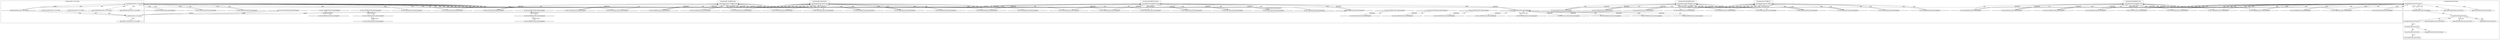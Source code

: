 digraph G {
	"10.1.80.1:42321#ServerID_OuterContainerID"->"1_fwatchdog#ServerID_76c96688d7-jrg4c"[ label="GET" ];
	"1_fwatchdog#ServerID_76c96688d7-jrg4c"->"10.1.80.1:42321#ServerID_OuterContainerID"[ label="RESPONSE" ];
	"10.1.80.1:42320#ServerID_OuterContainerID"->"1_fwatchdog#ServerID_76c96688d7-jrg4c"[ label="GET" ];
	"1_fwatchdog#ServerID_76c96688d7-jrg4c"->"10.1.80.1:42320#ServerID_OuterContainerID"[ label="RESPONSE" ];
	"10.1.80.1:55468#ServerID_OuterContainerID"->"1_fwatchdog#ServerID_6df85d7674-grtsk"[ label="GET" ];
	"1_fwatchdog#ServerID_6df85d7674-grtsk"->"10.1.80.1:55468#ServerID_OuterContainerID"[ label="RESPONSE" ];
	"10.1.80.1:55470#ServerID_OuterContainerID"->"1_fwatchdog#ServerID_6df85d7674-grtsk"[ label="GET" ];
	"10.1.80.1:60240#ServerID_OuterContainerID"->"1_fwatchdog#ServerID_8665dd9487-pw5j6"[ label="GET" ];
	"1_fwatchdog#ServerID_6df85d7674-grtsk"->"10.1.80.1:55470#ServerID_OuterContainerID"[ label="RESPONSE" ];
	"1_fwatchdog#ServerID_8665dd9487-pw5j6"->"10.1.80.1:60240#ServerID_OuterContainerID"[ label="RESPONSE" ];
	"10.1.80.1:60238#ServerID_OuterContainerID"->"1_fwatchdog#ServerID_8665dd9487-pw5j6"[ label="GET" ];
	"1_fwatchdog#ServerID_8665dd9487-pw5j6"->"10.1.80.1:60238#ServerID_OuterContainerID"[ label="RESPONSE" ];
	"10.1.80.1:49504#ServerID_OuterContainerID"->"1_fwatchdog#ServerID_5f846fd567-srhtc"[ label="GET" ];
	"10.1.80.1:49502#ServerID_OuterContainerID"->"1_fwatchdog#ServerID_5f846fd567-srhtc"[ label="GET" ];
	"1_fwatchdog#ServerID_5f846fd567-srhtc"->"10.1.80.1:49504#ServerID_OuterContainerID"[ label="RESPONSE" ];
	"1_fwatchdog#ServerID_5f846fd567-srhtc"->"10.1.80.1:49502#ServerID_OuterContainerID"[ label="RESPONSE" ];
	"10.1.80.1:42360#ServerID_OuterContainerID"->"1_fwatchdog#ServerID_76c96688d7-jrg4c"[ label="GET" ];
	"10.1.80.1:42358#ServerID_OuterContainerID"->"1_fwatchdog#ServerID_76c96688d7-jrg4c"[ label="GET" ];
	"1_fwatchdog#ServerID_76c96688d7-jrg4c"->"10.1.80.1:42360#ServerID_OuterContainerID"[ label="RESPONSE" ];
	"1_fwatchdog#ServerID_76c96688d7-jrg4c"->"10.1.80.1:42358#ServerID_OuterContainerID"[ label="RESPONSE" ];
	"10.1.80.247:44834#ServerID_OuterContainerID"->"1_fwatchdog#ServerID_6df85d7674-grtsk"[ label="POST" ];
	"1_fwatchdog#ServerID_6df85d7674-grtsk"->"gateway:8080#ServerID_OuterContainerID"[ label="POST" ];
	"1_fwatchdog#ServerID_6df85d7674-grtsk"->"10.1.80.247:8080#ServerID_OuterContainerID"[ label="POST" ];
	"10.1.80.247:39364#ServerID_OuterContainerID"->"1_fwatchdog#ServerID_5f846fd567-srhtc"[ label="POST" ];
	"1_fwatchdog#ServerID_5f846fd567-srhtc"->"10.1.80.247:39364#ServerID_OuterContainerID"[ label="RESPONSE" ];
	"10.1.80.247:8080#ServerID_OuterContainerID"->"1_fwatchdog#ServerID_6df85d7674-grtsk"[ label="RESPONSE" ];
	"gateway:8080#ServerID_OuterContainerID"->"1_fwatchdog#ServerID_6df85d7674-grtsk"[ label="RESPONSE" ];
	"1_fwatchdog#ServerID_6df85d7674-grtsk"->"10.1.80.247:44834#ServerID_OuterContainerID"[ label="RESPONSE" ];
	"10.1.80.1:55518#ServerID_OuterContainerID"->"1_fwatchdog#ServerID_6df85d7674-grtsk"[ label="GET" ];
	"1_fwatchdog#ServerID_6df85d7674-grtsk"->"10.1.80.1:55518#ServerID_OuterContainerID"[ label="RESPONSE" ];
	"10.1.80.1:55516#ServerID_OuterContainerID"->"1_fwatchdog#ServerID_6df85d7674-grtsk"[ label="GET" ];
	"10.1.80.1:60287#ServerID_OuterContainerID"->"1_fwatchdog#ServerID_8665dd9487-pw5j6"[ label="GET" ];
	"1_fwatchdog#ServerID_6df85d7674-grtsk"->"10.1.80.1:55516#ServerID_OuterContainerID"[ label="RESPONSE" ];
	"10.1.80.1:60286#ServerID_OuterContainerID"->"1_fwatchdog#ServerID_8665dd9487-pw5j6"[ label="GET" ];
	"1_fwatchdog#ServerID_8665dd9487-pw5j6"->"10.1.80.1:60287#ServerID_OuterContainerID"[ label="RESPONSE" ];
	"1_fwatchdog#ServerID_8665dd9487-pw5j6"->"10.1.80.1:60286#ServerID_OuterContainerID"[ label="RESPONSE" ];
	"10.1.80.1:49548#ServerID_OuterContainerID"->"1_fwatchdog#ServerID_5f846fd567-srhtc"[ label="GET" ];
	"10.1.80.1:49550#ServerID_OuterContainerID"->"1_fwatchdog#ServerID_5f846fd567-srhtc"[ label="GET" ];
	"1_fwatchdog#ServerID_5f846fd567-srhtc"->"10.1.80.1:49550#ServerID_OuterContainerID"[ label="RESPONSE" ];
	"1_fwatchdog#ServerID_5f846fd567-srhtc"->"10.1.80.1:49548#ServerID_OuterContainerID"[ label="RESPONSE" ];
	"10.1.80.1:42398#ServerID_OuterContainerID"->"1_fwatchdog#ServerID_76c96688d7-jrg4c"[ label="GET" ];
	"1_fwatchdog#ServerID_76c96688d7-jrg4c"->"10.1.80.1:42398#ServerID_OuterContainerID"[ label="RESPONSE" ];
	"1_fwatchdog#ServerID_76c96688d7-jrg4c"->"10.1.80.1:42396#ServerID_OuterContainerID"[ label="RESPONSE" ];
	"10.1.80.1:42396#ServerID_OuterContainerID"->"1_fwatchdog#ServerID_76c96688d7-jrg4c"[ label="GET" ];
	"10.1.80.1:55540#ServerID_OuterContainerID"->"1_fwatchdog#ServerID_6df85d7674-grtsk"[ label="GET" ];
	"1_fwatchdog#ServerID_6df85d7674-grtsk"->"10.1.80.1:55540#ServerID_OuterContainerID"[ label="RESPONSE" ];
	"10.1.80.1:55542#ServerID_OuterContainerID"->"1_fwatchdog#ServerID_6df85d7674-grtsk"[ label="GET" ];
	"1_fwatchdog#ServerID_6df85d7674-grtsk"->"10.1.80.1:55542#ServerID_OuterContainerID"[ label="RESPONSE" ];
	"10.1.80.1:42296#ServerID_OuterContainerID"->"1_fwatchdog#ServerID_a29a01b54a18"[ label="read" ];
	"10.1.80.1:42298#ServerID_OuterContainerID"->"1_fwatchdog#ServerID_a29a01b54a18"[ label="read" ];
	"1_fwatchdog#ServerID_a29a01b54a18"->"10.1.80.1:42298#ServerID_OuterContainerID"[ label="write" ];
	"1_fwatchdog#ServerID_a29a01b54a18"->"10.1.80.1:42296#ServerID_OuterContainerID"[ label="write" ];
	"10.1.80.1:55436#ServerID_OuterContainerID"->"1_fwatchdog#ServerID_3113a7a2a86a"[ label="read" ];
	"1_fwatchdog#ServerID_3113a7a2a86a"->"10.1.80.1:55436#ServerID_OuterContainerID"[ label="write" ];
	"10.1.80.1:55438#ServerID_OuterContainerID"->"1_fwatchdog#ServerID_3113a7a2a86a"[ label="read" ];
	"1_fwatchdog#ServerID_3113a7a2a86a"->"10.1.80.1:55438#ServerID_OuterContainerID"[ label="write" ];
	"10.1.80.1:60206#ServerID_OuterContainerID"->"1_fwatchdog#ServerID_c5e73ff9475e"[ label="read" ];
	"10.1.80.1:60208#ServerID_OuterContainerID"->"1_fwatchdog#ServerID_c5e73ff9475e"[ label="read" ];
	"1_fwatchdog#ServerID_c5e73ff9475e"->"10.1.80.1:60208#ServerID_OuterContainerID"[ label="write" ];
	"1_fwatchdog#ServerID_c5e73ff9475e"->"10.1.80.1:60206#ServerID_OuterContainerID"[ label="write" ];
	"10.1.80.1:49468#ServerID_OuterContainerID"->"1_fwatchdog#ServerID_9c632c9c841a"[ label="read" ];
	"10.1.80.1:49470#ServerID_OuterContainerID"->"1_fwatchdog#ServerID_9c632c9c841a"[ label="read" ];
	"1_fwatchdog#ServerID_9c632c9c841a"->"10.1.80.1:49470#ServerID_OuterContainerID"[ label="write" ];
	"10.1.80.1:42320#ServerID_OuterContainerID"->"1_fwatchdog#ServerID_a29a01b54a18"[ label="read" ];
	"1_fwatchdog#ServerID_9c632c9c841a"->"10.1.80.1:49468#ServerID_OuterContainerID"[ label="write" ];
	"10.1.80.1:42321#ServerID_OuterContainerID"->"1_fwatchdog#ServerID_a29a01b54a18"[ label="read" ];
	"10.1.80.1:60310#ServerID_OuterContainerID"->"1_fwatchdog#ServerID_8665dd9487-pw5j6"[ label="GET" ];
	"10.1.80.1:60312#ServerID_OuterContainerID"->"1_fwatchdog#ServerID_8665dd9487-pw5j6"[ label="GET" ];
	"1_fwatchdog#ServerID_8665dd9487-pw5j6"->"10.1.80.1:60312#ServerID_OuterContainerID"[ label="RESPONSE" ];
	"1_fwatchdog#ServerID_8665dd9487-pw5j6"->"10.1.80.1:60310#ServerID_OuterContainerID"[ label="RESPONSE" ];
	"10.1.80.1:49576#ServerID_OuterContainerID"->"1_fwatchdog#ServerID_5f846fd567-srhtc"[ label="GET" ];
	"1_fwatchdog#ServerID_5f846fd567-srhtc"->"10.1.80.1:49576#ServerID_OuterContainerID"[ label="RESPONSE" ];
	"10.1.80.1:49578#ServerID_OuterContainerID"->"1_fwatchdog#ServerID_5f846fd567-srhtc"[ label="GET" ];
	"1_fwatchdog#ServerID_5f846fd567-srhtc"->"10.1.80.1:49578#ServerID_OuterContainerID"[ label="RESPONSE" ];
	"10.1.80.1:42426#ServerID_OuterContainerID"->"1_fwatchdog#ServerID_76c96688d7-jrg4c"[ label="GET" ];
	"1_fwatchdog#ServerID_76c96688d7-jrg4c"->"10.1.80.1:42426#ServerID_OuterContainerID"[ label="RESPONSE" ];
	"10.1.80.1:42424#ServerID_OuterContainerID"->"1_fwatchdog#ServerID_76c96688d7-jrg4c"[ label="GET" ];
	"1_fwatchdog#ServerID_76c96688d7-jrg4c"->"10.1.80.1:42424#ServerID_OuterContainerID"[ label="RESPONSE" ];
	"10.1.80.1:55574#ServerID_OuterContainerID"->"1_fwatchdog#ServerID_6df85d7674-grtsk"[ label="GET" ];
	"10.1.80.1:55572#ServerID_OuterContainerID"->"1_fwatchdog#ServerID_6df85d7674-grtsk"[ label="GET" ];
	"1_fwatchdog#ServerID_6df85d7674-grtsk"->"10.1.80.1:55574#ServerID_OuterContainerID"[ label="RESPONSE" ];
	"1_fwatchdog#ServerID_6df85d7674-grtsk"->"10.1.80.1:55572#ServerID_OuterContainerID"[ label="RESPONSE" ];
	"10.1.80.1:60344#ServerID_OuterContainerID"->"1_fwatchdog#ServerID_8665dd9487-pw5j6"[ label="GET" ];
	"1_fwatchdog#ServerID_8665dd9487-pw5j6"->"10.1.80.1:60344#ServerID_OuterContainerID"[ label="RESPONSE" ];
	"10.1.80.1:60342#ServerID_OuterContainerID"->"1_fwatchdog#ServerID_8665dd9487-pw5j6"[ label="GET" ];
	"1_fwatchdog#ServerID_8665dd9487-pw5j6"->"10.1.80.1:60342#ServerID_OuterContainerID"[ label="RESPONSE" ];
	"10.1.80.1:49606#ServerID_OuterContainerID"->"1_fwatchdog#ServerID_5f846fd567-srhtc"[ label="GET" ];
	"10.1.80.1:49604#ServerID_OuterContainerID"->"1_fwatchdog#ServerID_5f846fd567-srhtc"[ label="GET" ];
	"1_fwatchdog#ServerID_5f846fd567-srhtc"->"10.1.80.1:49606#ServerID_OuterContainerID"[ label="RESPONSE" ];
	"1_fwatchdog#ServerID_5f846fd567-srhtc"->"10.1.80.1:49604#ServerID_OuterContainerID"[ label="RESPONSE" ];
	"10.1.80.1:42452#ServerID_OuterContainerID"->"1_fwatchdog#ServerID_76c96688d7-jrg4c"[ label="GET" ];
	"1_fwatchdog#ServerID_76c96688d7-jrg4c"->"10.1.80.1:42452#ServerID_OuterContainerID"[ label="RESPONSE" ];
	"1_fwatchdog#ServerID_a29a01b54a18"->"10.1.80.1:42321#ServerID_OuterContainerID"[ label="write" ];
	"1_fwatchdog#ServerID_a29a01b54a18"->"10.1.80.1:42320#ServerID_OuterContainerID"[ label="write" ];
	"10.1.80.1:55470#ServerID_OuterContainerID"->"1_fwatchdog#ServerID_3113a7a2a86a"[ label="read" ];
	"10.1.80.1:55468#ServerID_OuterContainerID"->"1_fwatchdog#ServerID_3113a7a2a86a"[ label="read" ];
	"1_fwatchdog#ServerID_3113a7a2a86a"->"10.1.80.1:55468#ServerID_OuterContainerID"[ label="write" ];
	"1_fwatchdog#ServerID_3113a7a2a86a"->"10.1.80.1:55470#ServerID_OuterContainerID"[ label="write" ];
	"10.1.80.1:60238#ServerID_OuterContainerID"->"1_fwatchdog#ServerID_c5e73ff9475e"[ label="read" ];
	"10.1.80.1:60240#ServerID_OuterContainerID"->"1_fwatchdog#ServerID_c5e73ff9475e"[ label="read" ];
	"1_fwatchdog#ServerID_c5e73ff9475e"->"10.1.80.1:60240#ServerID_OuterContainerID"[ label="write" ];
	"1_fwatchdog#ServerID_c5e73ff9475e"->"10.1.80.1:60238#ServerID_OuterContainerID"[ label="write" ];
	"10.1.80.1:49502#ServerID_OuterContainerID"->"1_fwatchdog#ServerID_9c632c9c841a"[ label="read" ];
	"10.1.80.1:49504#ServerID_OuterContainerID"->"1_fwatchdog#ServerID_9c632c9c841a"[ label="read" ];
	"1_fwatchdog#ServerID_9c632c9c841a"->"10.1.80.1:49504#ServerID_OuterContainerID"[ label="write" ];
	"1_fwatchdog#ServerID_9c632c9c841a"->"10.1.80.1:49502#ServerID_OuterContainerID"[ label="write" ];
	"10.1.80.1:42358#ServerID_OuterContainerID"->"1_fwatchdog#ServerID_a29a01b54a18"[ label="read" ];
	"10.1.80.1:42360#ServerID_OuterContainerID"->"1_fwatchdog#ServerID_a29a01b54a18"[ label="read" ];
	"1_fwatchdog#ServerID_a29a01b54a18"->"10.1.80.1:42360#ServerID_OuterContainerID"[ label="write" ];
	"1_fwatchdog#ServerID_a29a01b54a18"->"10.1.80.1:42358#ServerID_OuterContainerID"[ label="write" ];
	"10.1.80.247:44834#ServerID_OuterContainerID"->"1_fwatchdog#ServerID_3113a7a2a86a"[ label="read" ];
	"1_fwatchdog#ServerID_3113a7a2a86a"->"pipe:[239996962]#ServerID_3113a7a2a86a"[ label="write" ];
	"1_fwatchdog#ServerID_3113a7a2a86a"->"localhost:3000#ServerID_3113a7a2a86a"[ label="connect" ];
	"localhost:3000#ServerID_3113a7a2a86a"->"1_fwatchdog#ServerID_3113a7a2a86a"[ label="read" ];
	"1_fwatchdog#ServerID_3113a7a2a86a"->"localhost:3000#ServerID_3113a7a2a86a"[ label="write" ];
	"localhost:3000#ServerID_3113a7a2a86a"->"12_node#ServerID_3113a7a2a86a"[ label="read" ];
	"12_node#ServerID_3113a7a2a86a"->"pipe:[239997133]#ServerID_3113a7a2a86a"[ label="write" ];
	"/etc/hosts#ServerID_3113a7a2a86a"->"12_node#ServerID_3113a7a2a86a"[ label="read" ];
	"/etc/resolv.conf#ServerID_3113a7a2a86a"->"12_node#ServerID_3113a7a2a86a"[ label="read" ];
	"12_node#ServerID_3113a7a2a86a"->"10.152.183.10:53#ServerID_OuterContainerID"[ label="sendto" ];
	"10.152.183.10:53#ServerID_OuterContainerID"->"12_node#ServerID_3113a7a2a86a"[ label="recvfrom" ];
	"12_node#ServerID_3113a7a2a86a"->"gateway:8080#ServerID_OuterContainerID"[ label="connect" ];
	"10.1.80.247:39364#ServerID_OuterContainerID"->"1_fwatchdog#ServerID_9c632c9c841a"[ label="read" ];
	"1_fwatchdog#ServerID_9c632c9c841a"->"pipe:[240002548]#ServerID_9c632c9c841a"[ label="write" ];
	"1_fwatchdog#ServerID_9c632c9c841a"->"localhost:3000#ServerID_9c632c9c841a"[ label="write" ];
	"localhost:3000#ServerID_9c632c9c841a"->"1_fwatchdog#ServerID_9c632c9c841a"[ label="read" ];
	"1_fwatchdog#ServerID_9c632c9c841a"->"localhost:3000#ServerID_9c632c9c841a"[ label="connect" ];
	"localhost:3000#ServerID_9c632c9c841a"->"10_node#ServerID_9c632c9c841a"[ label="read" ];
	"10_node#ServerID_9c632c9c841a"->"pipe:[240003666]#ServerID_9c632c9c841a"[ label="write" ];
	"/dev/null#ServerID_9c632c9c841a"->"10_node#ServerID_9c632c9c841a"[ label="read" ];
	"pipe:[240003687]#ServerID_9c632c9c841a"->"10_node#ServerID_9c632c9c841a"[ label="read" ];
	"10_node#ServerID_9c632c9c841a"->"pipe:[240003687]#ServerID_9c632c9c841a"[ label="write" ];
	"10_node#ServerID_9c632c9c841a"->"99_node#ServerID_9c632c9c841a"[ label="fork" ];
	"100_sh#ServerID_9c632c9c841a"->"100_touch#ServerID_9c632c9c841a"[ label="execve" ];
	"99_node#ServerID_9c632c9c841a"->"99_sh#ServerID_9c632c9c841a"[ label="execve" ];
	"99_sh#ServerID_9c632c9c841a"->"100_sh#ServerID_9c632c9c841a"[ label="fork" ];
	"99_sh#ServerID_9c632c9c841a"->"/home/app/3.txt#ServerID_9c632c9c841a"[ label="write" ];
	"10_node#ServerID_9c632c9c841a"->"/dev/null#ServerID_9c632c9c841a"[ label="write" ];
	"1_fwatchdog#ServerID_9c632c9c841a"->"pipe:[240002549]#ServerID_9c632c9c841a"[ label="write" ];
	"gateway:8080#ServerID_OuterContainerID"->"12_node#ServerID_3113a7a2a86a"[ label="read" ];
	"1_fwatchdog#ServerID_9c632c9c841a"->"10.1.80.247:39364#ServerID_OuterContainerID"[ label="write" ];
	"1_fwatchdog#ServerID_3113a7a2a86a"->"pipe:[239996963]#ServerID_3113a7a2a86a"[ label="write" ];
	"1_fwatchdog#ServerID_3113a7a2a86a"->"10.1.80.247:44834#ServerID_OuterContainerID"[ label="write" ];
	"10.1.80.1:55516#ServerID_OuterContainerID"->"1_fwatchdog#ServerID_3113a7a2a86a"[ label="read" ];
	"10.1.80.1:55518#ServerID_OuterContainerID"->"1_fwatchdog#ServerID_3113a7a2a86a"[ label="read" ];
	"1_fwatchdog#ServerID_3113a7a2a86a"->"10.1.80.1:55518#ServerID_OuterContainerID"[ label="write" ];
	"1_fwatchdog#ServerID_3113a7a2a86a"->"10.1.80.1:55516#ServerID_OuterContainerID"[ label="write" ];
	"10.1.80.1:60286#ServerID_OuterContainerID"->"1_fwatchdog#ServerID_c5e73ff9475e"[ label="read" ];
	"10.1.80.1:60287#ServerID_OuterContainerID"->"1_fwatchdog#ServerID_c5e73ff9475e"[ label="read" ];
	"1_fwatchdog#ServerID_c5e73ff9475e"->"10.1.80.1:60287#ServerID_OuterContainerID"[ label="write" ];
	"1_fwatchdog#ServerID_c5e73ff9475e"->"10.1.80.1:60286#ServerID_OuterContainerID"[ label="write" ];
	"10.1.80.1:49550#ServerID_OuterContainerID"->"1_fwatchdog#ServerID_9c632c9c841a"[ label="read" ];
	"1_fwatchdog#ServerID_9c632c9c841a"->"10.1.80.1:49550#ServerID_OuterContainerID"[ label="write" ];
	"10.1.80.1:49548#ServerID_OuterContainerID"->"1_fwatchdog#ServerID_9c632c9c841a"[ label="read" ];
	"1_fwatchdog#ServerID_9c632c9c841a"->"10.1.80.1:49548#ServerID_OuterContainerID"[ label="write" ];
	"10.1.80.1:42396#ServerID_OuterContainerID"->"1_fwatchdog#ServerID_a29a01b54a18"[ label="read" ];
	"10.1.80.1:42398#ServerID_OuterContainerID"->"1_fwatchdog#ServerID_a29a01b54a18"[ label="read" ];
	"1_fwatchdog#ServerID_a29a01b54a18"->"10.1.80.1:42398#ServerID_OuterContainerID"[ label="write" ];
	"1_fwatchdog#ServerID_a29a01b54a18"->"10.1.80.1:42396#ServerID_OuterContainerID"[ label="write" ];
	"10.1.80.1:55542#ServerID_OuterContainerID"->"1_fwatchdog#ServerID_3113a7a2a86a"[ label="read" ];
	"10.1.80.1:55540#ServerID_OuterContainerID"->"1_fwatchdog#ServerID_3113a7a2a86a"[ label="read" ];
	"1_fwatchdog#ServerID_3113a7a2a86a"->"10.1.80.1:55540#ServerID_OuterContainerID"[ label="write" ];
	"1_fwatchdog#ServerID_3113a7a2a86a"->"10.1.80.1:55542#ServerID_OuterContainerID"[ label="write" ];
	"10.1.80.1:60310#ServerID_OuterContainerID"->"1_fwatchdog#ServerID_c5e73ff9475e"[ label="read" ];
	"10.1.80.1:60312#ServerID_OuterContainerID"->"1_fwatchdog#ServerID_c5e73ff9475e"[ label="read" ];
	"1_fwatchdog#ServerID_c5e73ff9475e"->"10.1.80.1:60312#ServerID_OuterContainerID"[ label="write" ];
	"1_fwatchdog#ServerID_c5e73ff9475e"->"10.1.80.1:60310#ServerID_OuterContainerID"[ label="write" ];
	"10.1.80.1:49578#ServerID_OuterContainerID"->"1_fwatchdog#ServerID_9c632c9c841a"[ label="read" ];
	"10.1.80.1:49576#ServerID_OuterContainerID"->"1_fwatchdog#ServerID_9c632c9c841a"[ label="read" ];
	"1_fwatchdog#ServerID_9c632c9c841a"->"10.1.80.1:49576#ServerID_OuterContainerID"[ label="write" ];
	"1_fwatchdog#ServerID_9c632c9c841a"->"10.1.80.1:49578#ServerID_OuterContainerID"[ label="write" ];
	"10.1.80.1:42424#ServerID_OuterContainerID"->"1_fwatchdog#ServerID_a29a01b54a18"[ label="read" ];
	"10.1.80.1:42426#ServerID_OuterContainerID"->"1_fwatchdog#ServerID_a29a01b54a18"[ label="read" ];
	"1_fwatchdog#ServerID_a29a01b54a18"->"10.1.80.1:42426#ServerID_OuterContainerID"[ label="write" ];
	"1_fwatchdog#ServerID_a29a01b54a18"->"10.1.80.1:42424#ServerID_OuterContainerID"[ label="write" ];
	"10.1.80.1:55572#ServerID_OuterContainerID"->"1_fwatchdog#ServerID_3113a7a2a86a"[ label="read" ];
	"10.1.80.1:55574#ServerID_OuterContainerID"->"1_fwatchdog#ServerID_3113a7a2a86a"[ label="read" ];
	"1_fwatchdog#ServerID_3113a7a2a86a"->"10.1.80.1:55574#ServerID_OuterContainerID"[ label="write" ];
	"1_fwatchdog#ServerID_3113a7a2a86a"->"10.1.80.1:55572#ServerID_OuterContainerID"[ label="write" ];
	"10.1.80.1:60342#ServerID_OuterContainerID"->"1_fwatchdog#ServerID_c5e73ff9475e"[ label="read" ];
	"10.1.80.1:60344#ServerID_OuterContainerID"->"1_fwatchdog#ServerID_c5e73ff9475e"[ label="read" ];
	"1_fwatchdog#ServerID_c5e73ff9475e"->"10.1.80.1:60344#ServerID_OuterContainerID"[ label="write" ];
	"1_fwatchdog#ServerID_c5e73ff9475e"->"10.1.80.1:60342#ServerID_OuterContainerID"[ label="write" ];
	"10.1.80.1:49604#ServerID_OuterContainerID"->"1_fwatchdog#ServerID_9c632c9c841a"[ label="read" ];
	"10.1.80.1:49606#ServerID_OuterContainerID"->"1_fwatchdog#ServerID_9c632c9c841a"[ label="read" ];
	"1_fwatchdog#ServerID_9c632c9c841a"->"10.1.80.1:49606#ServerID_OuterContainerID"[ label="write" ];
	"10.1.80.1:42454#ServerID_OuterContainerID"->"1_fwatchdog#ServerID_a29a01b54a18"[ label="read" ];
	"1_fwatchdog#ServerID_9c632c9c841a"->"10.1.80.1:49604#ServerID_OuterContainerID"[ label="write" ];
	"1_fwatchdog#ServerID_a29a01b54a18"->"10.1.80.1:42452#ServerID_OuterContainerID"[ label="write" ];
	"10.1.80.1:42452#ServerID_OuterContainerID"->"1_fwatchdog#ServerID_a29a01b54a18"[ label="read" ];
	"1_fwatchdog#ServerID_a29a01b54a18"->"10.1.80.1:42454#ServerID_OuterContainerID"[ label="write" ];
	"10.1.80.1:55592#ServerID_OuterContainerID"->"1_fwatchdog#ServerID_3113a7a2a86a"[ label="read" ];
	"10.1.80.1:55594#ServerID_OuterContainerID"->"1_fwatchdog#ServerID_3113a7a2a86a"[ label="read" ];
	"1_fwatchdog#ServerID_3113a7a2a86a"->"10.1.80.1:55594#ServerID_OuterContainerID"[ label="write" ];
	"1_fwatchdog#ServerID_3113a7a2a86a"->"10.1.80.1:55592#ServerID_OuterContainerID"[ label="write" ];
	"10.1.80.1:55610#ServerID_OuterContainerID"->"10.1.80.233:8000#ServerID_OuterContainerID"[ label="GET" ];
	"10.1.80.243:33574#ServerID_OuterContainerID"->"10.1.80.247:8082#ServerID_OuterContainerID"[ label="GET" ];
	"10.1.80.1:43388#ServerID_OuterContainerID"->"10.1.80.247:8080#ServerID_OuterContainerID"[ label="GET" ];
	"10.1.80.247:8082#ServerID_OuterContainerID"->"10.1.80.243:33574#ServerID_OuterContainerID"[ label="RESPONSE" ];
	"10.1.80.233:8000#ServerID_OuterContainerID"->"10.1.80.1:55610#ServerID_OuterContainerID"[ label="RESPONSE" ];
	"10.1.80.247:8080#ServerID_OuterContainerID"->"10.1.80.1:43388#ServerID_OuterContainerID"[ label="RESPONSE" ];
	"10.1.80.1:43389#ServerID_OuterContainerID"->"10.1.80.247:8080#ServerID_OuterContainerID"[ label="GET" ];
	"10.1.80.247:8080#ServerID_OuterContainerID"->"10.1.80.1:43389#ServerID_OuterContainerID"[ label="RESPONSE" ];
	"10.1.80.1:47508#ServerID_OuterContainerID"->"10.1.80.235:8181#ServerID_OuterContainerID"[ label="GET" ];
	"10.1.80.235:8181#ServerID_OuterContainerID"->"10.1.80.1:47508#ServerID_OuterContainerID"[ label="RESPONSE" ];
	"10.1.80.1:58334#ServerID_OuterContainerID"->"10.1.80.243:9090#ServerID_OuterContainerID"[ label="GET" ];
	"10.1.80.243:9090#ServerID_OuterContainerID"->"10.1.80.1:58334#ServerID_OuterContainerID"[ label="RESPONSE" ];
	"10.1.80.1:23069#ServerID_OuterContainerID"->"10.1.80.247:8080#ServerID_OuterContainerID"[ label="POST" ];
	"10.1.80.247:8080#ServerID_OuterContainerID"->"10.1.80.1:23069#ServerID_OuterContainerID"[ label="RESPONSE" ];
	"10.1.80.247:8080#ServerID_OuterContainerID"->"10.0.88.125:31112#ServerID_OuterContainerID"[ label="RESPONSE" ];
	"10.1.80.1:55798#ServerID_OuterContainerID"->"10.1.80.245:9093#ServerID_OuterContainerID"[ label="GET" ];
	"10.1.80.245:9093#ServerID_OuterContainerID"->"10.1.80.1:55798#ServerID_OuterContainerID"[ label="RESPONSE" ];
	"10.1.80.1:52082#ServerID_OuterContainerID"->"10.1.80.235:8080#ServerID_OuterContainerID"[ label="GET" ];
	"10.1.80.1:58398#ServerID_OuterContainerID"->"10.1.80.243:9090#ServerID_OuterContainerID"[ label="GET" ];
	"10.1.80.235:8080#ServerID_OuterContainerID"->"10.1.80.1:52082#ServerID_OuterContainerID"[ label="RESPONSE" ];
	"10.1.80.243:9090#ServerID_OuterContainerID"->"10.1.80.1:58398#ServerID_OuterContainerID"[ label="RESPONSE" ];
	"10.1.80.1:43486#ServerID_OuterContainerID"->"10.1.80.247:8080#ServerID_OuterContainerID"[ label="GET" ];
	"10.1.80.1:43488#ServerID_OuterContainerID"->"10.1.80.247:8080#ServerID_OuterContainerID"[ label="GET" ];
	"10.1.80.247:8080#ServerID_OuterContainerID"->"10.1.80.1:43486#ServerID_OuterContainerID"[ label="RESPONSE" ];
	"10.1.80.247:8080#ServerID_OuterContainerID"->"10.1.80.1:43488#ServerID_OuterContainerID"[ label="RESPONSE" ];
	"10.1.80.1:55854#ServerID_OuterContainerID"->"10.1.80.245:9093#ServerID_OuterContainerID"[ label="GET" ];
	"10.1.80.245:9093#ServerID_OuterContainerID"->"10.1.80.1:55854#ServerID_OuterContainerID"[ label="RESPONSE" ];
	subgraph "clusterServerID_3113a7a2a86a" {
	label="clusterServerID_3113a7a2a86a";
	"/etc/hosts#ServerID_3113a7a2a86a" [ shape=ellipse ];
	"/etc/resolv.conf#ServerID_3113a7a2a86a" [ shape=ellipse ];
	"12_node#ServerID_3113a7a2a86a" [ shape=box ];
	"1_fwatchdog#ServerID_3113a7a2a86a" [ shape=box ];
	"localhost:3000#ServerID_3113a7a2a86a" [ shape=diamond ];
	"pipe:[239996962]#ServerID_3113a7a2a86a" [ shape=ellipse ];
	"pipe:[239996963]#ServerID_3113a7a2a86a" [ shape=ellipse ];
	"pipe:[239997133]#ServerID_3113a7a2a86a" [ shape=ellipse ];

}
;
	subgraph "clusterServerID_5f846fd567-srhtc" {
	label="clusterServerID_5f846fd567-srhtc";
	"1_fwatchdog#ServerID_5f846fd567-srhtc" [ shape=box ];

}
;
	subgraph "clusterServerID_6df85d7674-grtsk" {
	label="clusterServerID_6df85d7674-grtsk";
	"1_fwatchdog#ServerID_6df85d7674-grtsk" [ shape=box ];

}
;
	subgraph "clusterServerID_76c96688d7-jrg4c" {
	label="clusterServerID_76c96688d7-jrg4c";
	"1_fwatchdog#ServerID_76c96688d7-jrg4c" [ shape=box ];

}
;
	subgraph "clusterServerID_8665dd9487-pw5j6" {
	label="clusterServerID_8665dd9487-pw5j6";
	"1_fwatchdog#ServerID_8665dd9487-pw5j6" [ shape=box ];

}
;
	subgraph "clusterServerID_9c632c9c841a" {
	label="clusterServerID_9c632c9c841a";
	"/dev/null#ServerID_9c632c9c841a" [ shape=ellipse ];
	"/home/app/3.txt#ServerID_9c632c9c841a" [ shape=ellipse ];
	"100_sh#ServerID_9c632c9c841a" [ shape=box ];
	"100_touch#ServerID_9c632c9c841a" [ shape=box ];
	"10_node#ServerID_9c632c9c841a" [ shape=box ];
	"1_fwatchdog#ServerID_9c632c9c841a" [ shape=box ];
	"99_node#ServerID_9c632c9c841a" [ shape=box ];
	"99_sh#ServerID_9c632c9c841a" [ shape=box ];
	"localhost:3000#ServerID_9c632c9c841a" [ shape=diamond ];
	"pipe:[240002548]#ServerID_9c632c9c841a" [ shape=ellipse ];
	"pipe:[240002549]#ServerID_9c632c9c841a" [ shape=ellipse ];
	"pipe:[240003666]#ServerID_9c632c9c841a" [ shape=ellipse ];
	"pipe:[240003687]#ServerID_9c632c9c841a" [ shape=ellipse ];

}
;
	subgraph "clusterServerID_OuterContainerID" {
	label="clusterServerID_OuterContainerID";
	"10.0.88.125:31112#ServerID_OuterContainerID" [ shape=diamond ];
	"10.1.80.1:23069#ServerID_OuterContainerID" [ shape=diamond ];
	"10.1.80.1:42296#ServerID_OuterContainerID" [ shape=diamond ];
	"10.1.80.1:42298#ServerID_OuterContainerID" [ shape=diamond ];
	"10.1.80.1:42320#ServerID_OuterContainerID" [ shape=diamond ];
	"10.1.80.1:42321#ServerID_OuterContainerID" [ shape=diamond ];
	"10.1.80.1:42358#ServerID_OuterContainerID" [ shape=diamond ];
	"10.1.80.1:42360#ServerID_OuterContainerID" [ shape=diamond ];
	"10.1.80.1:42396#ServerID_OuterContainerID" [ shape=diamond ];
	"10.1.80.1:42398#ServerID_OuterContainerID" [ shape=diamond ];
	"10.1.80.1:42424#ServerID_OuterContainerID" [ shape=diamond ];
	"10.1.80.1:42426#ServerID_OuterContainerID" [ shape=diamond ];
	"10.1.80.1:42452#ServerID_OuterContainerID" [ shape=diamond ];
	"10.1.80.1:42454#ServerID_OuterContainerID" [ shape=diamond ];
	"10.1.80.1:43388#ServerID_OuterContainerID" [ shape=diamond ];
	"10.1.80.1:43389#ServerID_OuterContainerID" [ shape=diamond ];
	"10.1.80.1:43486#ServerID_OuterContainerID" [ shape=diamond ];
	"10.1.80.1:43488#ServerID_OuterContainerID" [ shape=diamond ];
	"10.1.80.1:47508#ServerID_OuterContainerID" [ shape=diamond ];
	"10.1.80.1:49468#ServerID_OuterContainerID" [ shape=diamond ];
	"10.1.80.1:49470#ServerID_OuterContainerID" [ shape=diamond ];
	"10.1.80.1:49502#ServerID_OuterContainerID" [ shape=diamond ];
	"10.1.80.1:49504#ServerID_OuterContainerID" [ shape=diamond ];
	"10.1.80.1:49548#ServerID_OuterContainerID" [ shape=diamond ];
	"10.1.80.1:49550#ServerID_OuterContainerID" [ shape=diamond ];
	"10.1.80.1:49576#ServerID_OuterContainerID" [ shape=diamond ];
	"10.1.80.1:49578#ServerID_OuterContainerID" [ shape=diamond ];
	"10.1.80.1:49604#ServerID_OuterContainerID" [ shape=diamond ];
	"10.1.80.1:49606#ServerID_OuterContainerID" [ shape=diamond ];
	"10.1.80.1:52082#ServerID_OuterContainerID" [ shape=diamond ];
	"10.1.80.1:55436#ServerID_OuterContainerID" [ shape=diamond ];
	"10.1.80.1:55438#ServerID_OuterContainerID" [ shape=diamond ];
	"10.1.80.1:55468#ServerID_OuterContainerID" [ shape=diamond ];
	"10.1.80.1:55470#ServerID_OuterContainerID" [ shape=diamond ];
	"10.1.80.1:55516#ServerID_OuterContainerID" [ shape=diamond ];
	"10.1.80.1:55518#ServerID_OuterContainerID" [ shape=diamond ];
	"10.1.80.1:55540#ServerID_OuterContainerID" [ shape=diamond ];
	"10.1.80.1:55542#ServerID_OuterContainerID" [ shape=diamond ];
	"10.1.80.1:55572#ServerID_OuterContainerID" [ shape=diamond ];
	"10.1.80.1:55574#ServerID_OuterContainerID" [ shape=diamond ];
	"10.1.80.1:55592#ServerID_OuterContainerID" [ shape=diamond ];
	"10.1.80.1:55594#ServerID_OuterContainerID" [ shape=diamond ];
	"10.1.80.1:55610#ServerID_OuterContainerID" [ shape=diamond ];
	"10.1.80.1:55798#ServerID_OuterContainerID" [ shape=diamond ];
	"10.1.80.1:55854#ServerID_OuterContainerID" [ shape=diamond ];
	"10.1.80.1:58334#ServerID_OuterContainerID" [ shape=diamond ];
	"10.1.80.1:58398#ServerID_OuterContainerID" [ shape=diamond ];
	"10.1.80.1:60206#ServerID_OuterContainerID" [ shape=diamond ];
	"10.1.80.1:60208#ServerID_OuterContainerID" [ shape=diamond ];
	"10.1.80.1:60238#ServerID_OuterContainerID" [ shape=diamond ];
	"10.1.80.1:60240#ServerID_OuterContainerID" [ shape=diamond ];
	"10.1.80.1:60286#ServerID_OuterContainerID" [ shape=diamond ];
	"10.1.80.1:60287#ServerID_OuterContainerID" [ shape=diamond ];
	"10.1.80.1:60310#ServerID_OuterContainerID" [ shape=diamond ];
	"10.1.80.1:60312#ServerID_OuterContainerID" [ shape=diamond ];
	"10.1.80.1:60342#ServerID_OuterContainerID" [ shape=diamond ];
	"10.1.80.1:60344#ServerID_OuterContainerID" [ shape=diamond ];
	"10.1.80.233:8000#ServerID_OuterContainerID" [ shape=diamond ];
	"10.1.80.235:8080#ServerID_OuterContainerID" [ shape=diamond ];
	"10.1.80.235:8181#ServerID_OuterContainerID" [ shape=diamond ];
	"10.1.80.243:33574#ServerID_OuterContainerID" [ shape=diamond ];
	"10.1.80.243:9090#ServerID_OuterContainerID" [ shape=diamond ];
	"10.1.80.245:9093#ServerID_OuterContainerID" [ shape=diamond ];
	"10.1.80.247:39364#ServerID_OuterContainerID" [ shape=diamond ];
	"10.1.80.247:44834#ServerID_OuterContainerID" [ shape=diamond ];
	"10.1.80.247:8080#ServerID_OuterContainerID" [ shape=diamond ];
	"10.1.80.247:8082#ServerID_OuterContainerID" [ shape=diamond ];
	"10.152.183.10:53#ServerID_OuterContainerID" [ shape=diamond ];
	"gateway:8080#ServerID_OuterContainerID" [ shape=diamond ];

}
;
	subgraph "clusterServerID_a29a01b54a18" {
	label="clusterServerID_a29a01b54a18";
	"1_fwatchdog#ServerID_a29a01b54a18" [ shape=box ];

}
;
	subgraph "clusterServerID_c5e73ff9475e" {
	label="clusterServerID_c5e73ff9475e";
	"1_fwatchdog#ServerID_c5e73ff9475e" [ shape=box ];

}
;

}
